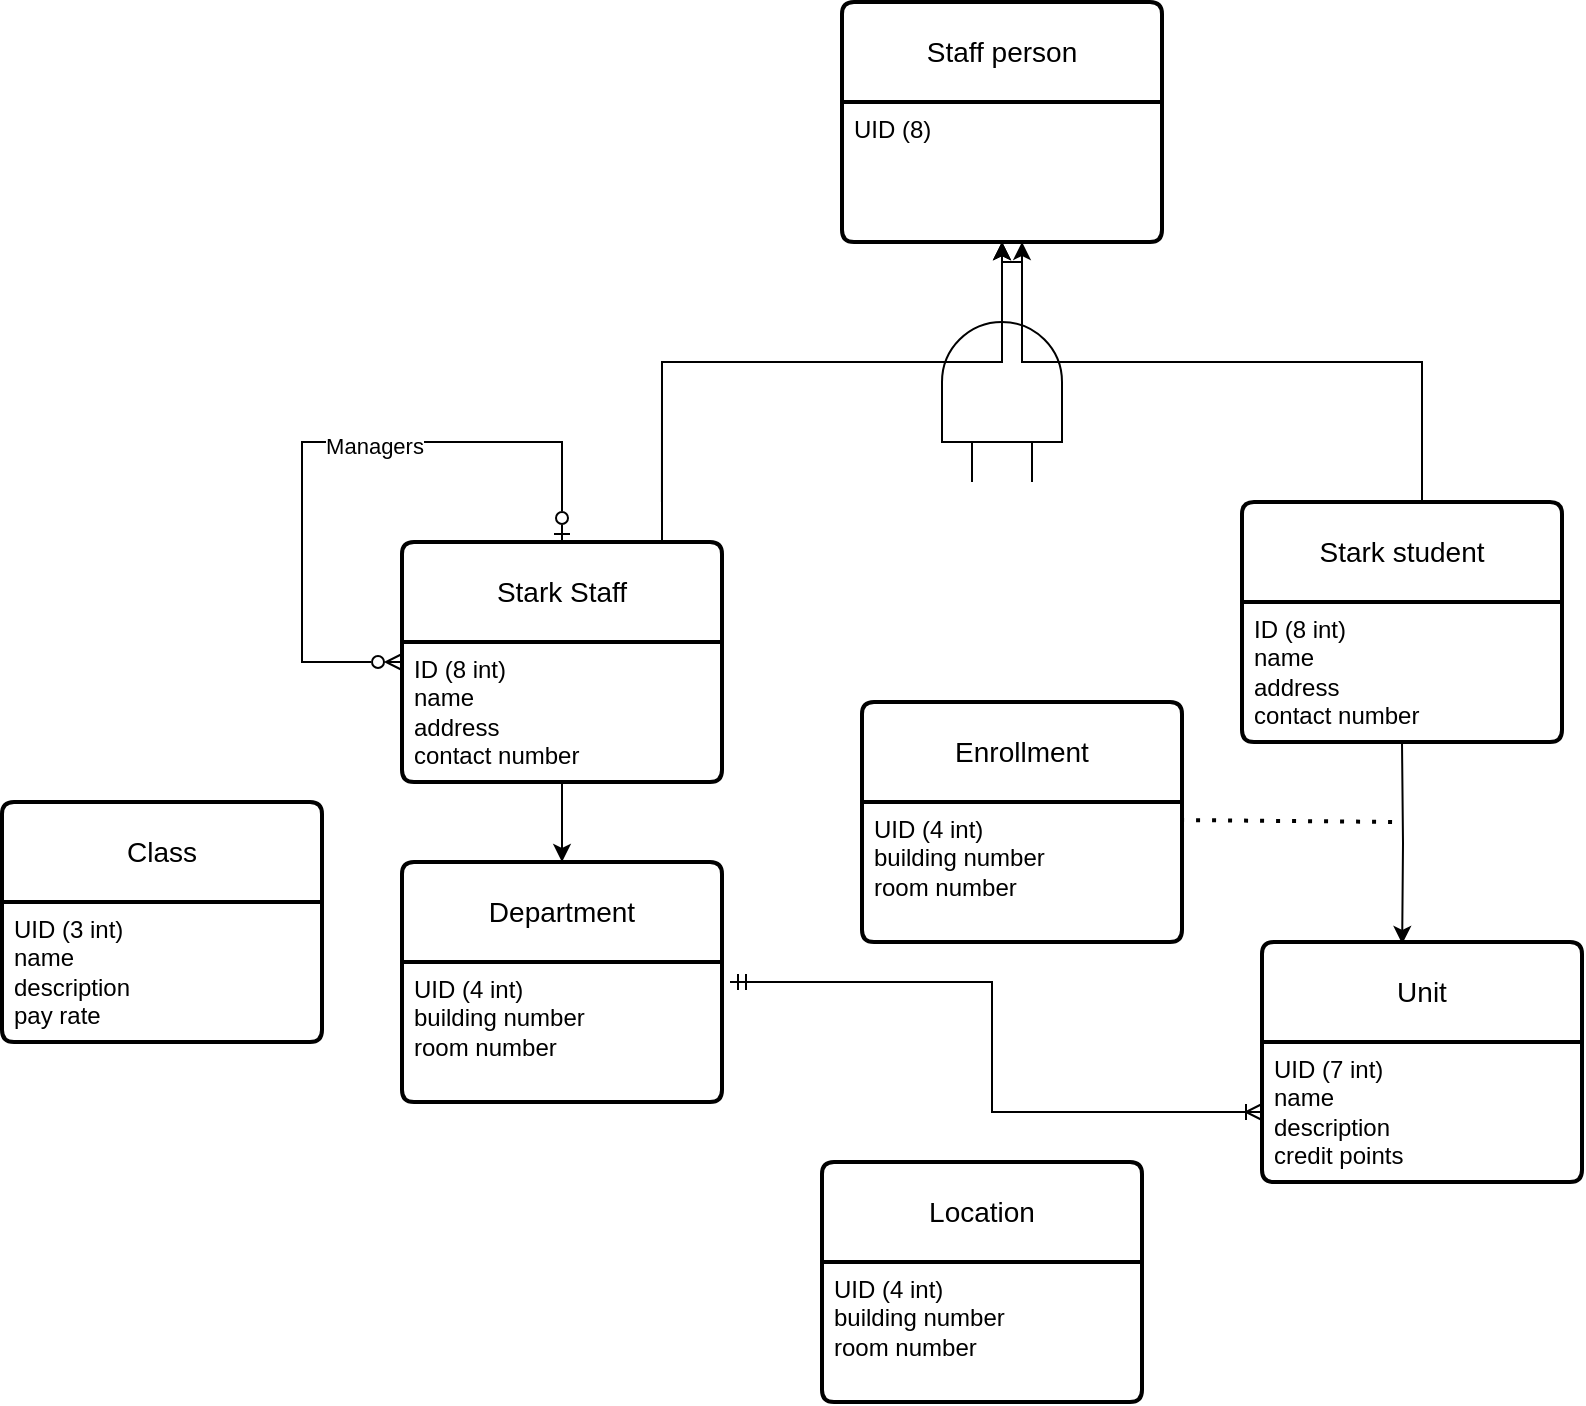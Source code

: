 <mxfile version="21.1.4" type="github">
  <diagram name="Page-1" id="9bggaNBUdcqQ5wYRVjrC">
    <mxGraphModel dx="2284" dy="764" grid="1" gridSize="10" guides="1" tooltips="1" connect="1" arrows="1" fold="1" page="1" pageScale="1" pageWidth="850" pageHeight="1100" math="0" shadow="0">
      <root>
        <mxCell id="0" />
        <mxCell id="1" parent="0" />
        <mxCell id="ch5FARwOTRp_sl-cNaFX-9" style="edgeStyle=orthogonalEdgeStyle;rounded=0;orthogonalLoop=1;jettySize=auto;html=1;" parent="1" source="ch5FARwOTRp_sl-cNaFX-1" target="ch5FARwOTRp_sl-cNaFX-6" edge="1">
          <mxGeometry relative="1" as="geometry">
            <Array as="points">
              <mxPoint x="230" y="250" />
              <mxPoint x="400" y="250" />
            </Array>
          </mxGeometry>
        </mxCell>
        <mxCell id="ch5FARwOTRp_sl-cNaFX-39" style="edgeStyle=orthogonalEdgeStyle;rounded=0;orthogonalLoop=1;jettySize=auto;html=1;entryX=0.5;entryY=0;entryDx=0;entryDy=0;startArrow=ERzeroToMany;startFill=0;endArrow=ERzeroToOne;endFill=0;" parent="1" source="ch5FARwOTRp_sl-cNaFX-1" target="ch5FARwOTRp_sl-cNaFX-1" edge="1">
          <mxGeometry relative="1" as="geometry">
            <mxPoint x="180" y="300" as="targetPoint" />
            <Array as="points">
              <mxPoint x="50" y="400" />
              <mxPoint x="50" y="290" />
              <mxPoint x="180" y="290" />
            </Array>
          </mxGeometry>
        </mxCell>
        <mxCell id="ch5FARwOTRp_sl-cNaFX-40" value="Managers" style="edgeLabel;html=1;align=center;verticalAlign=middle;resizable=0;points=[];" parent="ch5FARwOTRp_sl-cNaFX-39" vertex="1" connectable="0">
          <mxGeometry x="0.153" y="-2" relative="1" as="geometry">
            <mxPoint as="offset" />
          </mxGeometry>
        </mxCell>
        <mxCell id="ch5FARwOTRp_sl-cNaFX-1" value="Stark Staff" style="swimlane;childLayout=stackLayout;horizontal=1;startSize=50;horizontalStack=0;rounded=1;fontSize=14;fontStyle=0;strokeWidth=2;resizeParent=0;resizeLast=1;shadow=0;dashed=0;align=center;arcSize=4;whiteSpace=wrap;html=1;" parent="1" vertex="1">
          <mxGeometry x="100" y="340" width="160" height="120" as="geometry" />
        </mxCell>
        <mxCell id="ch5FARwOTRp_sl-cNaFX-2" value="ID (8 int)&lt;br style=&quot;border-color: var(--border-color);&quot;&gt;name&lt;br style=&quot;border-color: var(--border-color);&quot;&gt;address&lt;br style=&quot;border-color: var(--border-color);&quot;&gt;contact number" style="align=left;strokeColor=none;fillColor=none;spacingLeft=4;fontSize=12;verticalAlign=top;resizable=0;rotatable=0;part=1;html=1;" parent="ch5FARwOTRp_sl-cNaFX-1" vertex="1">
          <mxGeometry y="50" width="160" height="70" as="geometry" />
        </mxCell>
        <mxCell id="ch5FARwOTRp_sl-cNaFX-10" style="edgeStyle=orthogonalEdgeStyle;rounded=0;orthogonalLoop=1;jettySize=auto;html=1;entryX=0.5;entryY=1;entryDx=0;entryDy=0;" parent="1" source="ch5FARwOTRp_sl-cNaFX-3" target="ch5FARwOTRp_sl-cNaFX-6" edge="1">
          <mxGeometry relative="1" as="geometry">
            <Array as="points">
              <mxPoint x="610" y="250" />
              <mxPoint x="410" y="250" />
              <mxPoint x="410" y="200" />
              <mxPoint x="400" y="200" />
            </Array>
          </mxGeometry>
        </mxCell>
        <mxCell id="ch5FARwOTRp_sl-cNaFX-3" value="Stark student" style="swimlane;childLayout=stackLayout;horizontal=1;startSize=50;horizontalStack=0;rounded=1;fontSize=14;fontStyle=0;strokeWidth=2;resizeParent=0;resizeLast=1;shadow=0;dashed=0;align=center;arcSize=4;whiteSpace=wrap;html=1;" parent="1" vertex="1">
          <mxGeometry x="520" y="320" width="160" height="120" as="geometry" />
        </mxCell>
        <mxCell id="ch5FARwOTRp_sl-cNaFX-4" value="ID (8 int)&lt;br&gt;name&lt;br&gt;address&lt;br&gt;contact number" style="align=left;strokeColor=none;fillColor=none;spacingLeft=4;fontSize=12;verticalAlign=top;resizable=0;rotatable=0;part=1;html=1;" parent="ch5FARwOTRp_sl-cNaFX-3" vertex="1">
          <mxGeometry y="50" width="160" height="70" as="geometry" />
        </mxCell>
        <mxCell id="ch5FARwOTRp_sl-cNaFX-5" value="Staff person" style="swimlane;childLayout=stackLayout;horizontal=1;startSize=50;horizontalStack=0;rounded=1;fontSize=14;fontStyle=0;strokeWidth=2;resizeParent=0;resizeLast=1;shadow=0;dashed=0;align=center;arcSize=4;whiteSpace=wrap;html=1;" parent="1" vertex="1">
          <mxGeometry x="320" y="70" width="160" height="120" as="geometry" />
        </mxCell>
        <mxCell id="ch5FARwOTRp_sl-cNaFX-6" value="UID (8)" style="align=left;strokeColor=none;fillColor=none;spacingLeft=4;fontSize=12;verticalAlign=top;resizable=0;rotatable=0;part=1;html=1;" parent="ch5FARwOTRp_sl-cNaFX-5" vertex="1">
          <mxGeometry y="50" width="160" height="70" as="geometry" />
        </mxCell>
        <mxCell id="ch5FARwOTRp_sl-cNaFX-14" value="" style="verticalLabelPosition=bottom;shadow=0;dashed=0;align=center;html=1;verticalAlign=top;shape=mxgraph.electrical.logic_gates.logic_gate;operation=and;rotation=-90;" parent="1" vertex="1">
          <mxGeometry x="350" y="230" width="100" height="60" as="geometry" />
        </mxCell>
        <mxCell id="ch5FARwOTRp_sl-cNaFX-15" style="edgeStyle=orthogonalEdgeStyle;rounded=0;orthogonalLoop=1;jettySize=auto;html=1;entryX=0.5;entryY=1;entryDx=0;entryDy=0;" parent="1" edge="1">
          <mxGeometry relative="1" as="geometry">
            <mxPoint x="610" y="320" as="sourcePoint" />
            <mxPoint x="410" y="190" as="targetPoint" />
            <Array as="points">
              <mxPoint x="610" y="250" />
              <mxPoint x="410" y="250" />
            </Array>
          </mxGeometry>
        </mxCell>
        <mxCell id="ch5FARwOTRp_sl-cNaFX-16" style="edgeStyle=orthogonalEdgeStyle;rounded=0;orthogonalLoop=1;jettySize=auto;html=1;entryX=0.5;entryY=1;entryDx=0;entryDy=0;" parent="1" target="ch5FARwOTRp_sl-cNaFX-6" edge="1">
          <mxGeometry relative="1" as="geometry">
            <mxPoint x="229.97" y="320" as="sourcePoint" />
            <mxPoint x="389.97" y="190" as="targetPoint" />
            <Array as="points">
              <mxPoint x="230" y="250" />
              <mxPoint x="400" y="250" />
            </Array>
          </mxGeometry>
        </mxCell>
        <mxCell id="ch5FARwOTRp_sl-cNaFX-18" value="Class" style="swimlane;childLayout=stackLayout;horizontal=1;startSize=50;horizontalStack=0;rounded=1;fontSize=14;fontStyle=0;strokeWidth=2;resizeParent=0;resizeLast=1;shadow=0;dashed=0;align=center;arcSize=4;whiteSpace=wrap;html=1;" parent="1" vertex="1">
          <mxGeometry x="-100" y="470" width="160" height="120" as="geometry" />
        </mxCell>
        <mxCell id="ch5FARwOTRp_sl-cNaFX-19" value="UID (3 int)&lt;br&gt;name&lt;br&gt;description&lt;br&gt;pay rate" style="align=left;strokeColor=none;fillColor=none;spacingLeft=4;fontSize=12;verticalAlign=top;resizable=0;rotatable=0;part=1;html=1;" parent="ch5FARwOTRp_sl-cNaFX-18" vertex="1">
          <mxGeometry y="50" width="160" height="70" as="geometry" />
        </mxCell>
        <mxCell id="ch5FARwOTRp_sl-cNaFX-20" value="Location" style="swimlane;childLayout=stackLayout;horizontal=1;startSize=50;horizontalStack=0;rounded=1;fontSize=14;fontStyle=0;strokeWidth=2;resizeParent=0;resizeLast=1;shadow=0;dashed=0;align=center;arcSize=4;whiteSpace=wrap;html=1;" parent="1" vertex="1">
          <mxGeometry x="310" y="650" width="160" height="120" as="geometry" />
        </mxCell>
        <mxCell id="ch5FARwOTRp_sl-cNaFX-21" value="UID (4 int)&lt;br&gt;building number&amp;nbsp;&lt;br&gt;room number&lt;span style=&quot;white-space: pre;&quot;&gt; &lt;/span&gt;" style="align=left;strokeColor=none;fillColor=none;spacingLeft=4;fontSize=12;verticalAlign=top;resizable=0;rotatable=0;part=1;html=1;" parent="ch5FARwOTRp_sl-cNaFX-20" vertex="1">
          <mxGeometry y="50" width="160" height="70" as="geometry" />
        </mxCell>
        <mxCell id="ch5FARwOTRp_sl-cNaFX-26" value="Unit" style="swimlane;childLayout=stackLayout;horizontal=1;startSize=50;horizontalStack=0;rounded=1;fontSize=14;fontStyle=0;strokeWidth=2;resizeParent=0;resizeLast=1;shadow=0;dashed=0;align=center;arcSize=4;whiteSpace=wrap;html=1;" parent="1" vertex="1">
          <mxGeometry x="530" y="540" width="160" height="120" as="geometry" />
        </mxCell>
        <mxCell id="ch5FARwOTRp_sl-cNaFX-27" value="UID (7 int)&lt;br&gt;name&lt;br&gt;description&lt;br&gt;credit points" style="align=left;strokeColor=none;fillColor=none;spacingLeft=4;fontSize=12;verticalAlign=top;resizable=0;rotatable=0;part=1;html=1;" parent="ch5FARwOTRp_sl-cNaFX-26" vertex="1">
          <mxGeometry y="50" width="160" height="70" as="geometry" />
        </mxCell>
        <mxCell id="ch5FARwOTRp_sl-cNaFX-28" value="Enrollment" style="swimlane;childLayout=stackLayout;horizontal=1;startSize=50;horizontalStack=0;rounded=1;fontSize=14;fontStyle=0;strokeWidth=2;resizeParent=0;resizeLast=1;shadow=0;dashed=0;align=center;arcSize=4;whiteSpace=wrap;html=1;" parent="1" vertex="1">
          <mxGeometry x="330" y="420" width="160" height="120" as="geometry" />
        </mxCell>
        <mxCell id="ch5FARwOTRp_sl-cNaFX-29" value="UID (4 int)&lt;br&gt;building number&amp;nbsp;&lt;br&gt;room number&lt;span style=&quot;white-space: pre;&quot;&gt; &lt;/span&gt;" style="align=left;strokeColor=none;fillColor=none;spacingLeft=4;fontSize=12;verticalAlign=top;resizable=0;rotatable=0;part=1;html=1;" parent="ch5FARwOTRp_sl-cNaFX-28" vertex="1">
          <mxGeometry y="50" width="160" height="70" as="geometry" />
        </mxCell>
        <mxCell id="ch5FARwOTRp_sl-cNaFX-30" style="edgeStyle=orthogonalEdgeStyle;rounded=0;orthogonalLoop=1;jettySize=auto;html=1;entryX=0.438;entryY=0.008;entryDx=0;entryDy=0;entryPerimeter=0;" parent="1" target="ch5FARwOTRp_sl-cNaFX-26" edge="1">
          <mxGeometry relative="1" as="geometry">
            <mxPoint x="600" y="440" as="sourcePoint" />
          </mxGeometry>
        </mxCell>
        <mxCell id="ch5FARwOTRp_sl-cNaFX-31" value="" style="endArrow=none;dashed=1;html=1;dashPattern=1 3;strokeWidth=2;rounded=0;exitX=0.994;exitY=0.129;exitDx=0;exitDy=0;exitPerimeter=0;" parent="1" source="ch5FARwOTRp_sl-cNaFX-29" edge="1">
          <mxGeometry width="50" height="50" relative="1" as="geometry">
            <mxPoint x="530" y="500" as="sourcePoint" />
            <mxPoint x="600" y="480" as="targetPoint" />
          </mxGeometry>
        </mxCell>
        <mxCell id="ch5FARwOTRp_sl-cNaFX-33" value="Department" style="swimlane;childLayout=stackLayout;horizontal=1;startSize=50;horizontalStack=0;rounded=1;fontSize=14;fontStyle=0;strokeWidth=2;resizeParent=0;resizeLast=1;shadow=0;dashed=0;align=center;arcSize=4;whiteSpace=wrap;html=1;" parent="1" vertex="1">
          <mxGeometry x="100" y="500" width="160" height="120" as="geometry" />
        </mxCell>
        <mxCell id="ch5FARwOTRp_sl-cNaFX-34" value="UID (4 int)&lt;br&gt;building number&amp;nbsp;&lt;br&gt;room number&lt;span style=&quot;white-space: pre;&quot;&gt; &lt;/span&gt;" style="align=left;strokeColor=none;fillColor=none;spacingLeft=4;fontSize=12;verticalAlign=top;resizable=0;rotatable=0;part=1;html=1;" parent="ch5FARwOTRp_sl-cNaFX-33" vertex="1">
          <mxGeometry y="50" width="160" height="70" as="geometry" />
        </mxCell>
        <mxCell id="ch5FARwOTRp_sl-cNaFX-35" style="edgeStyle=orthogonalEdgeStyle;rounded=0;orthogonalLoop=1;jettySize=auto;html=1;entryX=0.5;entryY=0;entryDx=0;entryDy=0;" parent="1" source="ch5FARwOTRp_sl-cNaFX-2" target="ch5FARwOTRp_sl-cNaFX-33" edge="1">
          <mxGeometry relative="1" as="geometry" />
        </mxCell>
        <mxCell id="ch5FARwOTRp_sl-cNaFX-36" style="edgeStyle=orthogonalEdgeStyle;rounded=0;orthogonalLoop=1;jettySize=auto;html=1;entryX=1.025;entryY=0.143;entryDx=0;entryDy=0;entryPerimeter=0;endArrow=ERmandOne;endFill=0;startArrow=ERoneToMany;startFill=0;" parent="1" source="ch5FARwOTRp_sl-cNaFX-27" target="ch5FARwOTRp_sl-cNaFX-34" edge="1">
          <mxGeometry relative="1" as="geometry" />
        </mxCell>
      </root>
    </mxGraphModel>
  </diagram>
</mxfile>
